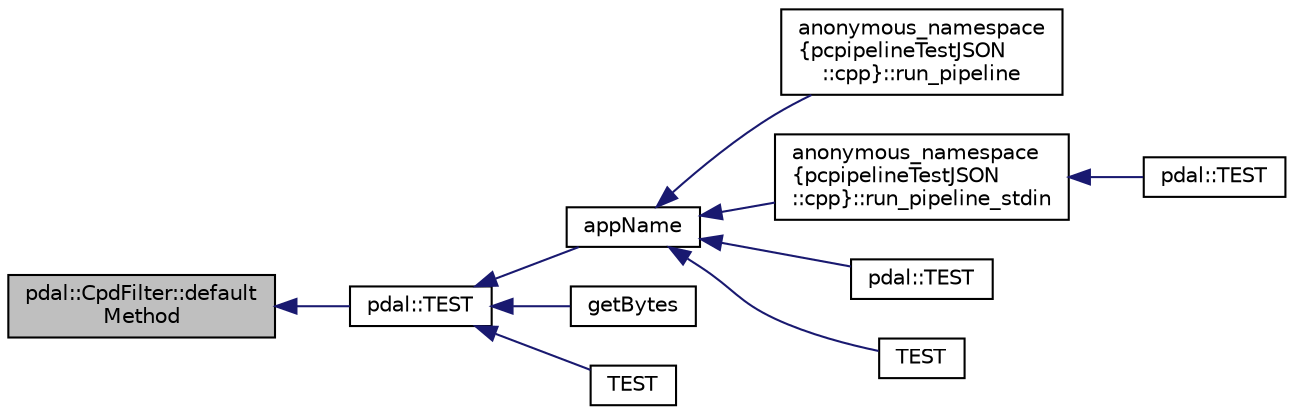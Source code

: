 digraph "pdal::CpdFilter::defaultMethod"
{
  edge [fontname="Helvetica",fontsize="10",labelfontname="Helvetica",labelfontsize="10"];
  node [fontname="Helvetica",fontsize="10",shape=record];
  rankdir="LR";
  Node1 [label="pdal::CpdFilter::default\lMethod",height=0.2,width=0.4,color="black", fillcolor="grey75", style="filled", fontcolor="black"];
  Node1 -> Node2 [dir="back",color="midnightblue",fontsize="10",style="solid",fontname="Helvetica"];
  Node2 [label="pdal::TEST",height=0.2,width=0.4,color="black", fillcolor="white", style="filled",URL="$namespacepdal.html#a92dc84689275600c36ba420631406540"];
  Node2 -> Node3 [dir="back",color="midnightblue",fontsize="10",style="solid",fontname="Helvetica"];
  Node3 [label="appName",height=0.2,width=0.4,color="black", fillcolor="white", style="filled",URL="$pc2pcTest_8cpp.html#afbd74d116f73f165ec877cdade110b3b"];
  Node3 -> Node4 [dir="back",color="midnightblue",fontsize="10",style="solid",fontname="Helvetica"];
  Node4 [label="anonymous_namespace\l\{pcpipelineTestJSON\l::cpp\}::run_pipeline",height=0.2,width=0.4,color="black", fillcolor="white", style="filled",URL="$namespaceanonymous__namespace_02pcpipelineTestJSON_8cpp_03.html#aa33d8022f870d86cca70cde7c401a7cd"];
  Node3 -> Node5 [dir="back",color="midnightblue",fontsize="10",style="solid",fontname="Helvetica"];
  Node5 [label="anonymous_namespace\l\{pcpipelineTestJSON\l::cpp\}::run_pipeline_stdin",height=0.2,width=0.4,color="black", fillcolor="white", style="filled",URL="$namespaceanonymous__namespace_02pcpipelineTestJSON_8cpp_03.html#a4770adf10dd3cf8415754bb734f5ea4e"];
  Node5 -> Node6 [dir="back",color="midnightblue",fontsize="10",style="solid",fontname="Helvetica"];
  Node6 [label="pdal::TEST",height=0.2,width=0.4,color="black", fillcolor="white", style="filled",URL="$namespacepdal.html#a6ca19728aca1c952820f7f163848feba"];
  Node3 -> Node7 [dir="back",color="midnightblue",fontsize="10",style="solid",fontname="Helvetica"];
  Node7 [label="pdal::TEST",height=0.2,width=0.4,color="black", fillcolor="white", style="filled",URL="$namespacepdal.html#a8e383fb580d950d8deccfbc076f59be1"];
  Node3 -> Node8 [dir="back",color="midnightblue",fontsize="10",style="solid",fontname="Helvetica"];
  Node8 [label="TEST",height=0.2,width=0.4,color="black", fillcolor="white", style="filled",URL="$apps_2MergeTest_8cpp.html#a39bbee49d335f75c349987270a3a8d2e"];
  Node2 -> Node9 [dir="back",color="midnightblue",fontsize="10",style="solid",fontname="Helvetica"];
  Node9 [label="getBytes",height=0.2,width=0.4,color="black", fillcolor="white", style="filled",URL="$CompressionTest_8cpp.html#a6d46cc9b57a277b3a7c486859232bcf8"];
  Node2 -> Node10 [dir="back",color="midnightblue",fontsize="10",style="solid",fontname="Helvetica"];
  Node10 [label="TEST",height=0.2,width=0.4,color="black", fillcolor="white", style="filled",URL="$SQLiteTest_8cpp.html#ae345a6bfcea0035732b3a47021d1d69e"];
}
